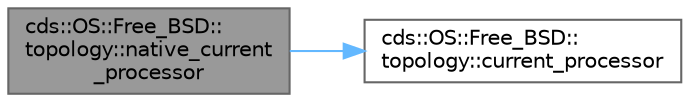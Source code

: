 digraph "cds::OS::Free_BSD::topology::native_current_processor"
{
 // LATEX_PDF_SIZE
  bgcolor="transparent";
  edge [fontname=Helvetica,fontsize=10,labelfontname=Helvetica,labelfontsize=10];
  node [fontname=Helvetica,fontsize=10,shape=box,height=0.2,width=0.4];
  rankdir="LR";
  Node1 [id="Node000001",label="cds::OS::Free_BSD::\ltopology::native_current\l_processor",height=0.2,width=0.4,color="gray40", fillcolor="grey60", style="filled", fontcolor="black",tooltip="Synonym for current_processor"];
  Node1 -> Node2 [id="edge1_Node000001_Node000002",color="steelblue1",style="solid",tooltip=" "];
  Node2 [id="Node000002",label="cds::OS::Free_BSD::\ltopology::current_processor",height=0.2,width=0.4,color="grey40", fillcolor="white", style="filled",URL="$structcds_1_1_o_s_1_1_free___b_s_d_1_1topology.html#a8f10dc6d8bf73eec5167b82705f8dd69",tooltip="Get current processor number"];
}
